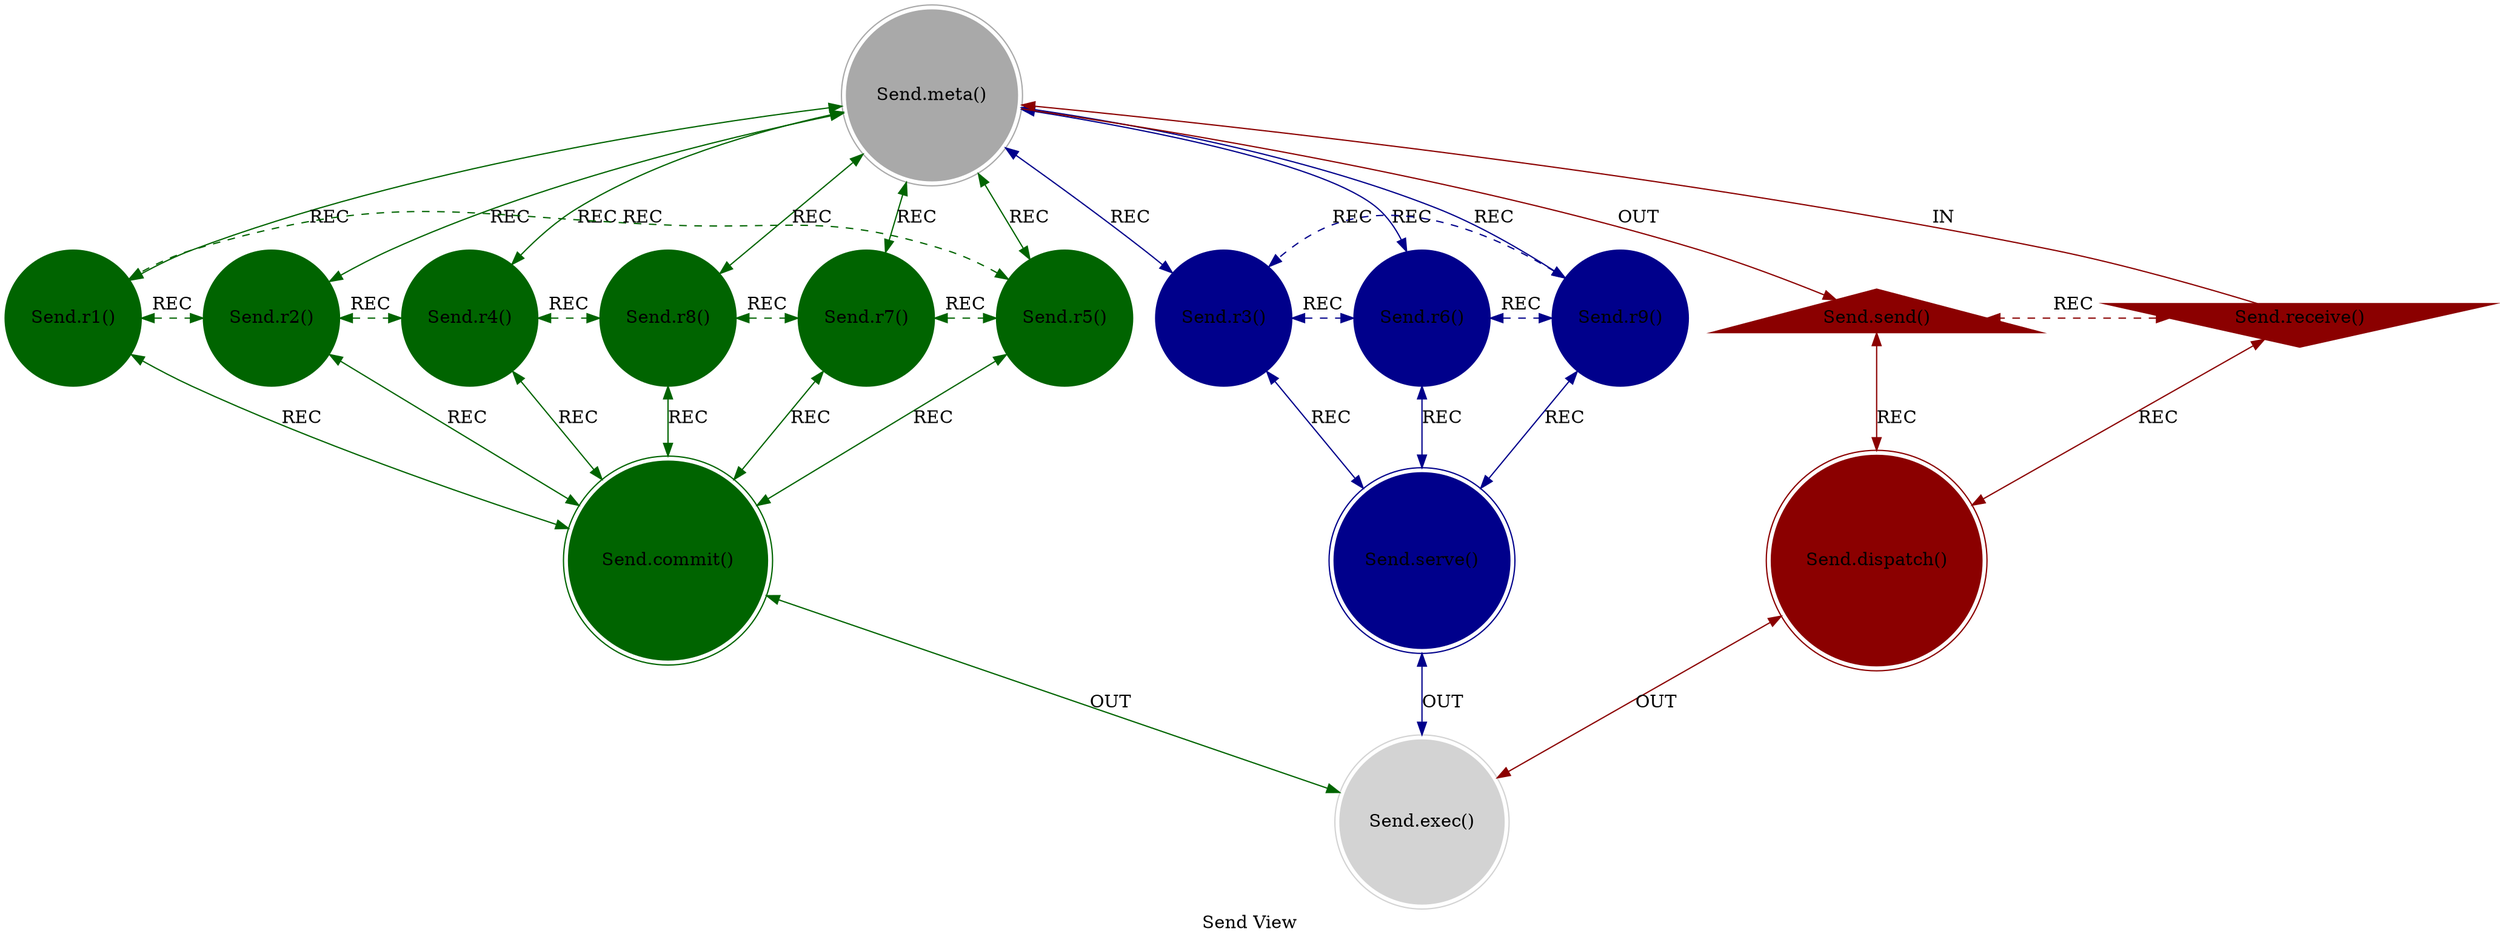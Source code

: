 strict digraph SendView {
    style = filled;
    color = lightgray;
    node [shape = circle; style = filled; color = lightgreen;];
    edge [color = darkgray;];
    label = "Send View";
    comment = "A Theory of Meaning.";
    
    spark_0_send_view_t [label = "Send.meta()";comment = "Abstract: TODO";shape = doublecircle;color = darkgray;];
    spark_1_send_view_t [label = "Send.r1()";comment = "Initiation: TODO";color = darkgreen;];
    spark_2_send_view_t [label = "Send.r2()";comment = "Response: TODO";color = darkgreen;];
    spark_4_send_view_t [label = "Send.r4()";comment = "Integration: TODO";color = darkgreen;];
    spark_8_send_view_t [label = "Send.r8()";comment = "Reflection: TODO";color = darkgreen;];
    spark_7_send_view_t [label = "Send.r7()";comment = "Consolidation: TODO";color = darkgreen;];
    spark_5_send_view_t [label = "Send.r5()";comment = "Propagation: TODO";color = darkgreen;];
    spark_3_send_view_t [label = "Send.r3()";comment = "Thesis: TODO";color = darkblue;];
    spark_6_send_view_t [label = "Send.r6()";comment = "Antithesis: TODO";color = darkblue;];
    spark_9_send_view_t [label = "Send.r9()";comment = "Synthesis: TODO";color = darkblue;];
    spark_a_send_view_t [label = "Send.receive()";comment = "Potential: TODO";shape = invtriangle;color = darkred;];
    spark_b_send_view_t [label = "Send.send()";comment = "Manifest: TODO";shape = triangle;color = darkred;];
    spark_c_send_view_t [label = "Send.dispatch()";comment = "Why-Who: TODO";shape = doublecircle;color = darkred;];
    spark_d_send_view_t [label = "Send.commit()";comment = "What-How: TODO";shape = doublecircle;color = darkgreen;];
    spark_e_send_view_t [label = "Send.serve()";comment = "When-Where: TODO";shape = doublecircle;color = darkblue;];
    spark_f_send_view_t [label = "Send.exec()";comment = "Which-Closure: TODO";shape = doublecircle;color = lightgray;];
    
    spark_a_send_view_t -> spark_0_send_view_t [label = "IN"; comment = "todo"; color = darkred; constraint = false;];
    spark_0_send_view_t -> spark_b_send_view_t [label = "OUT"; comment = "todo"; color = darkred;];
    spark_0_send_view_t -> spark_3_send_view_t [label = "REC"; comment = "todo"; color = darkblue; dir = both;];
    spark_0_send_view_t -> spark_6_send_view_t [label = "REC"; comment = "todo"; color = darkblue; dir = both;];
    spark_0_send_view_t -> spark_9_send_view_t [label = "REC"; comment = "todo"; color = darkblue; dir = both;];
    spark_0_send_view_t -> spark_1_send_view_t [label = "REC"; comment = "todo"; color = darkgreen; dir = both;];
    spark_0_send_view_t -> spark_2_send_view_t [label = "REC"; comment = "todo"; color = darkgreen; dir = both;];
    spark_0_send_view_t -> spark_4_send_view_t [label = "REC"; comment = "todo"; color = darkgreen; dir = both;];
    spark_0_send_view_t -> spark_8_send_view_t [label = "REC"; comment = "todo"; color = darkgreen; dir = both;];
    spark_0_send_view_t -> spark_7_send_view_t [label = "REC"; comment = "todo"; color = darkgreen; dir = both;];
    spark_0_send_view_t -> spark_5_send_view_t [label = "REC"; comment = "todo"; color = darkgreen; dir = both;];
    
    spark_a_send_view_t -> spark_c_send_view_t [label = "REC"; comment = "todo"; color = darkred; dir = both;];
    spark_b_send_view_t -> spark_c_send_view_t [label = "REC"; comment = "todo"; color = darkred; dir = both;];
    spark_1_send_view_t -> spark_d_send_view_t [label = "REC"; comment = "todo"; color = darkgreen; dir = both;];
    spark_2_send_view_t -> spark_d_send_view_t [label = "REC"; comment = "todo"; color = darkgreen; dir = both;];
    spark_4_send_view_t -> spark_d_send_view_t [label = "REC"; comment = "todo"; color = darkgreen; dir = both;];
    spark_8_send_view_t -> spark_d_send_view_t [label = "REC"; comment = "todo"; color = darkgreen; dir = both;];
    spark_7_send_view_t -> spark_d_send_view_t [label = "REC"; comment = "todo"; color = darkgreen; dir = both;];
    spark_5_send_view_t -> spark_d_send_view_t [label = "REC"; comment = "todo"; color = darkgreen; dir = both;];
    spark_3_send_view_t -> spark_e_send_view_t [label = "REC"; comment = "todo"; color = darkblue; dir = both;];
    spark_6_send_view_t -> spark_e_send_view_t [label = "REC"; comment = "todo"; color = darkblue; dir = both;];
    spark_9_send_view_t -> spark_e_send_view_t [label = "REC"; comment = "todo"; color = darkblue; dir = both;];
    
    spark_1_send_view_t -> spark_2_send_view_t [label = "REC"; comment = "todo"; color = darkgreen; dir = both; style = dashed; constraint = false;];
    spark_2_send_view_t -> spark_4_send_view_t [label = "REC"; comment = "todo"; color = darkgreen; dir = both; style = dashed; constraint = false;];
    spark_4_send_view_t -> spark_8_send_view_t [label = "REC"; comment = "todo"; color = darkgreen; dir = both; style = dashed; constraint = false;];
    spark_8_send_view_t -> spark_7_send_view_t [label = "REC"; comment = "todo"; color = darkgreen; dir = both; style = dashed; constraint = false;];
    spark_7_send_view_t -> spark_5_send_view_t [label = "REC"; comment = "todo"; color = darkgreen; dir = both; style = dashed; constraint = false;];
    spark_5_send_view_t -> spark_1_send_view_t [label = "REC"; comment = "todo"; color = darkgreen; dir = both; style = dashed; constraint = false;];
    spark_3_send_view_t -> spark_6_send_view_t [label = "REC"; comment = "todo"; color = darkblue; dir = both; style = dashed; constraint = false;];
    spark_6_send_view_t -> spark_9_send_view_t [label = "REC"; comment = "todo"; color = darkblue; dir = both; style = dashed; constraint = false;];
    spark_9_send_view_t -> spark_3_send_view_t [label = "REC"; comment = "todo"; color = darkblue; dir = both; style = dashed; constraint = false;];
    spark_a_send_view_t -> spark_b_send_view_t [label = "REC"; comment = "todo"; color = darkred; dir = both; style = dashed; constraint = false;];
    
    spark_c_send_view_t -> spark_f_send_view_t [label = "OUT"; comment = "todo"; color = darkred; dir = both;];
    spark_d_send_view_t -> spark_f_send_view_t [label = "OUT"; comment = "todo"; color = darkgreen; dir = both;];
    spark_e_send_view_t -> spark_f_send_view_t [label = "OUT"; comment = "todo"; color = darkblue; dir = both;];
}